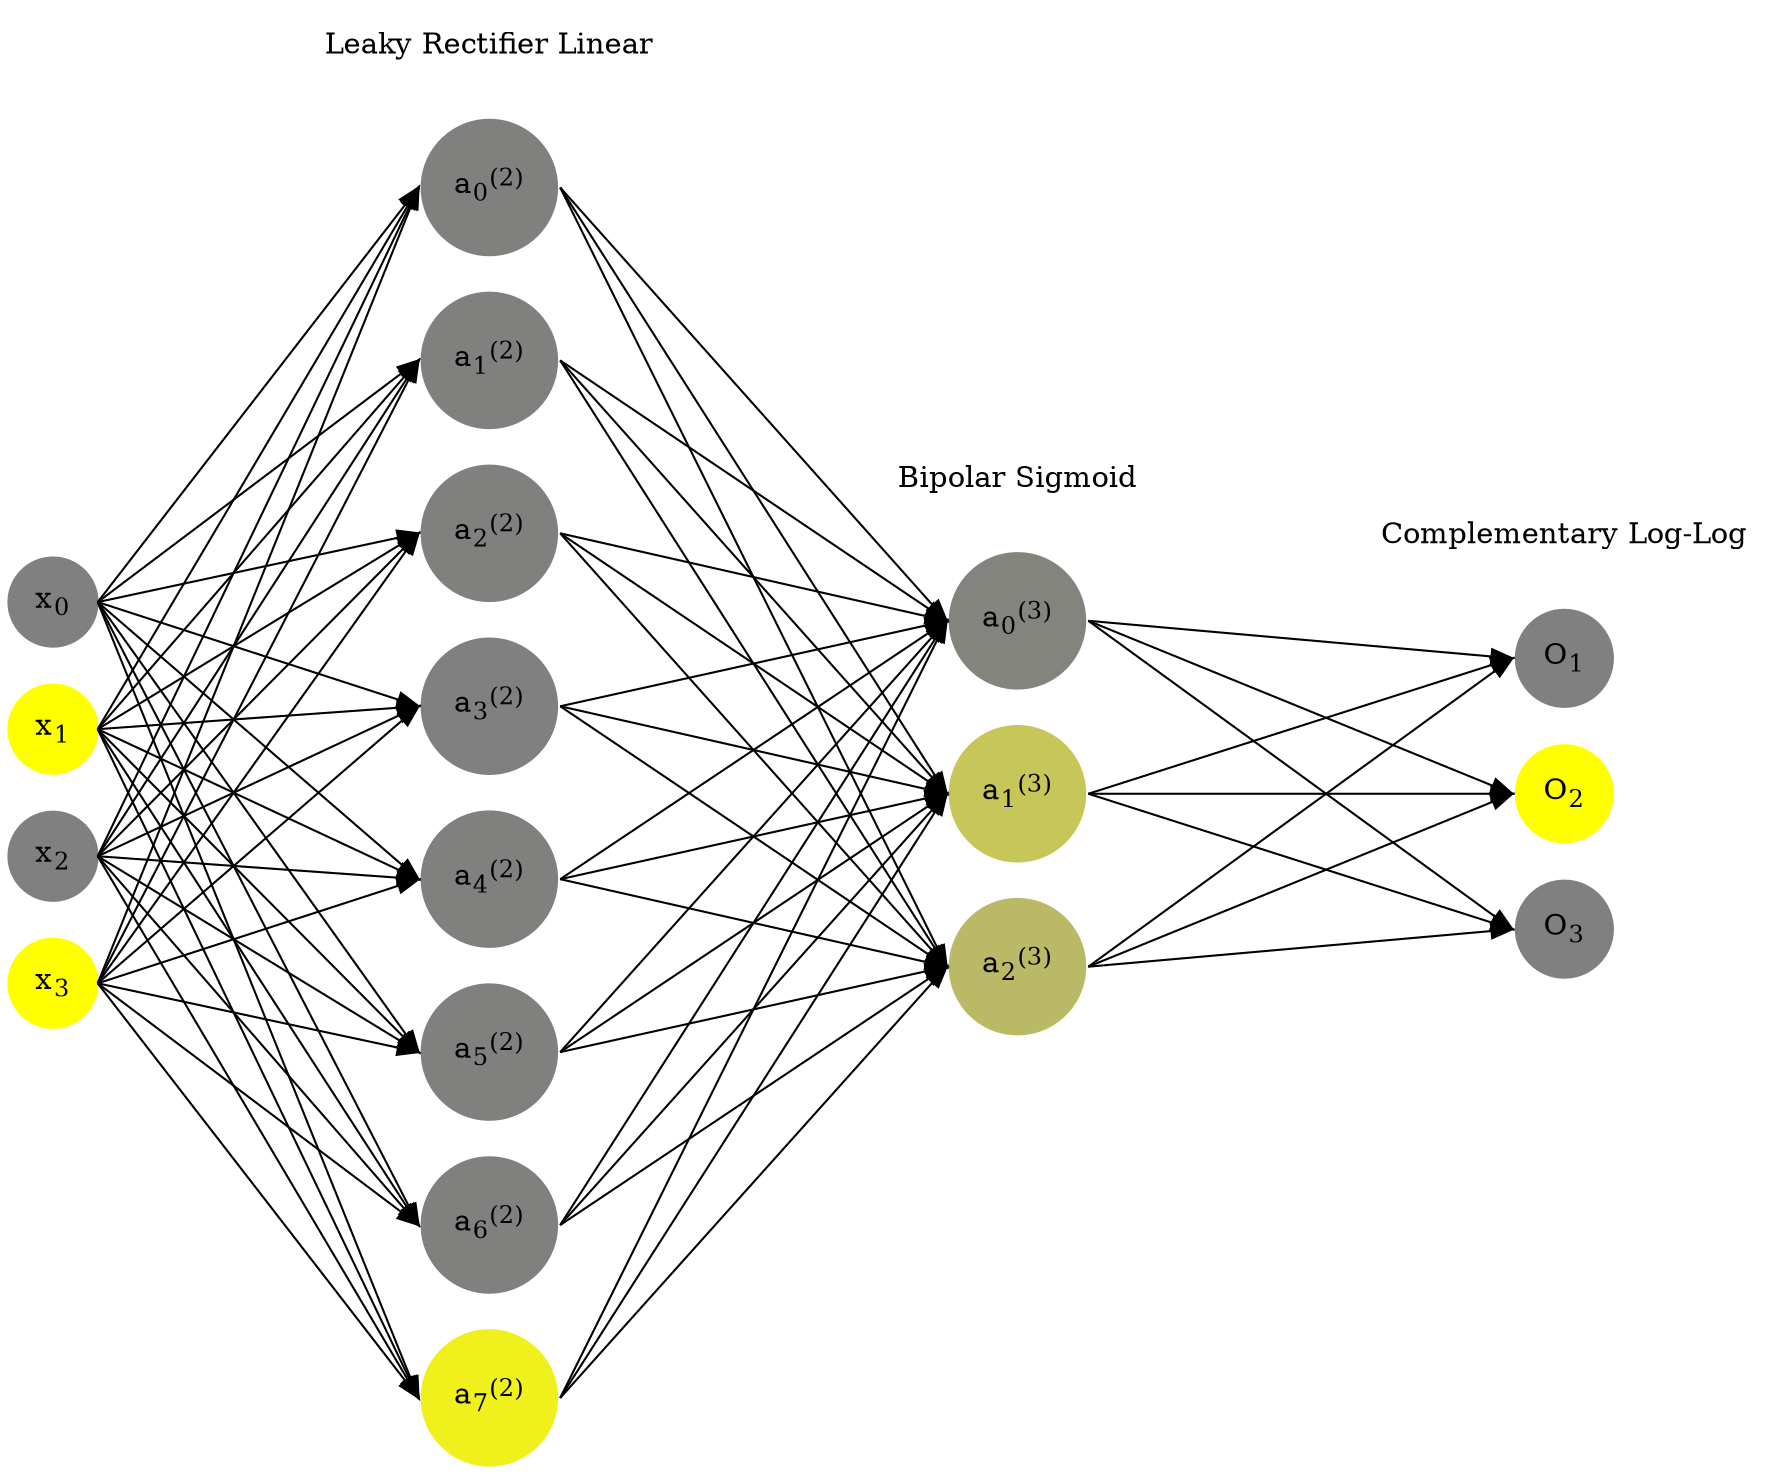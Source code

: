 digraph G {
	rankdir = LR;
	splines=false;
	edge[style=invis];
	ranksep= 1.4;
	{
	node [shape=circle, color="0.1667, 0.0, 0.5", style=filled, fillcolor="0.1667, 0.0, 0.5"];
	x0 [label=<x<sub>0</sub>>];
	}
	{
	node [shape=circle, color="0.1667, 1.0, 1.0", style=filled, fillcolor="0.1667, 1.0, 1.0"];
	x1 [label=<x<sub>1</sub>>];
	}
	{
	node [shape=circle, color="0.1667, 0.0, 0.5", style=filled, fillcolor="0.1667, 0.0, 0.5"];
	x2 [label=<x<sub>2</sub>>];
	}
	{
	node [shape=circle, color="0.1667, 1.0, 1.0", style=filled, fillcolor="0.1667, 1.0, 1.0"];
	x3 [label=<x<sub>3</sub>>];
	}
	{
	node [shape=circle, color="0.1667, 0.000444, 0.500222", style=filled, fillcolor="0.1667, 0.000444, 0.500222"];
	a02 [label=<a<sub>0</sub><sup>(2)</sup>>];
	}
	{
	node [shape=circle, color="0.1667, 0.001376, 0.500688", style=filled, fillcolor="0.1667, 0.001376, 0.500688"];
	a12 [label=<a<sub>1</sub><sup>(2)</sup>>];
	}
	{
	node [shape=circle, color="0.1667, 0.000530, 0.500265", style=filled, fillcolor="0.1667, 0.000530, 0.500265"];
	a22 [label=<a<sub>2</sub><sup>(2)</sup>>];
	}
	{
	node [shape=circle, color="0.1667, 0.000625, 0.500313", style=filled, fillcolor="0.1667, 0.000625, 0.500313"];
	a32 [label=<a<sub>3</sub><sup>(2)</sup>>];
	}
	{
	node [shape=circle, color="0.1667, 0.001476, 0.500738", style=filled, fillcolor="0.1667, 0.001476, 0.500738"];
	a42 [label=<a<sub>4</sub><sup>(2)</sup>>];
	}
	{
	node [shape=circle, color="0.1667, 0.003453, 0.501727", style=filled, fillcolor="0.1667, 0.003453, 0.501727"];
	a52 [label=<a<sub>5</sub><sup>(2)</sup>>];
	}
	{
	node [shape=circle, color="0.1667, 0.001270, 0.500635", style=filled, fillcolor="0.1667, 0.001270, 0.500635"];
	a62 [label=<a<sub>6</sub><sup>(2)</sup>>];
	}
	{
	node [shape=circle, color="0.1667, 0.876086, 0.938043", style=filled, fillcolor="0.1667, 0.876086, 0.938043"];
	a72 [label=<a<sub>7</sub><sup>(2)</sup>>];
	}
	{
	node [shape=circle, color="0.1667, 0.038321, 0.519161", style=filled, fillcolor="0.1667, 0.038321, 0.519161"];
	a03 [label=<a<sub>0</sub><sup>(3)</sup>>];
	}
	{
	node [shape=circle, color="0.1667, 0.549433, 0.774717", style=filled, fillcolor="0.1667, 0.549433, 0.774717"];
	a13 [label=<a<sub>1</sub><sup>(3)</sup>>];
	}
	{
	node [shape=circle, color="0.1667, 0.449371, 0.724685", style=filled, fillcolor="0.1667, 0.449371, 0.724685"];
	a23 [label=<a<sub>2</sub><sup>(3)</sup>>];
	}
	{
	node [shape=circle, color="0.1667, 0.0, 0.5", style=filled, fillcolor="0.1667, 0.0, 0.5"];
	O1 [label=<O<sub>1</sub>>];
	}
	{
	node [shape=circle, color="0.1667, 1.0, 1.0", style=filled, fillcolor="0.1667, 1.0, 1.0"];
	O2 [label=<O<sub>2</sub>>];
	}
	{
	node [shape=circle, color="0.1667, 0.0, 0.5", style=filled, fillcolor="0.1667, 0.0, 0.5"];
	O3 [label=<O<sub>3</sub>>];
	}
	{
	rank=same;
	x0->x1->x2->x3;
	}
	{
	rank=same;
	a02->a12->a22->a32->a42->a52->a62->a72;
	}
	{
	rank=same;
	a03->a13->a23;
	}
	{
	rank=same;
	O1->O2->O3;
	}
	l1 [shape=plaintext,label="Leaky Rectifier Linear"];
	l1->a02;
	{rank=same; l1;a02};
	l2 [shape=plaintext,label="Bipolar Sigmoid"];
	l2->a03;
	{rank=same; l2;a03};
	l3 [shape=plaintext,label="Complementary Log-Log"];
	l3->O1;
	{rank=same; l3;O1};
edge[style=solid, tailport=e, headport=w];
	{x0;x1;x2;x3} -> {a02;a12;a22;a32;a42;a52;a62;a72};
	{a02;a12;a22;a32;a42;a52;a62;a72} -> {a03;a13;a23};
	{a03;a13;a23} -> {O1,O2,O3};
}